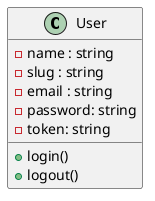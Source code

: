 @startuml User

Class User {
    
    - name : string
    - slug : string
    - email : string
    - password: string
    - token: string
    
    + login()
    + logout()

}

@enduml
